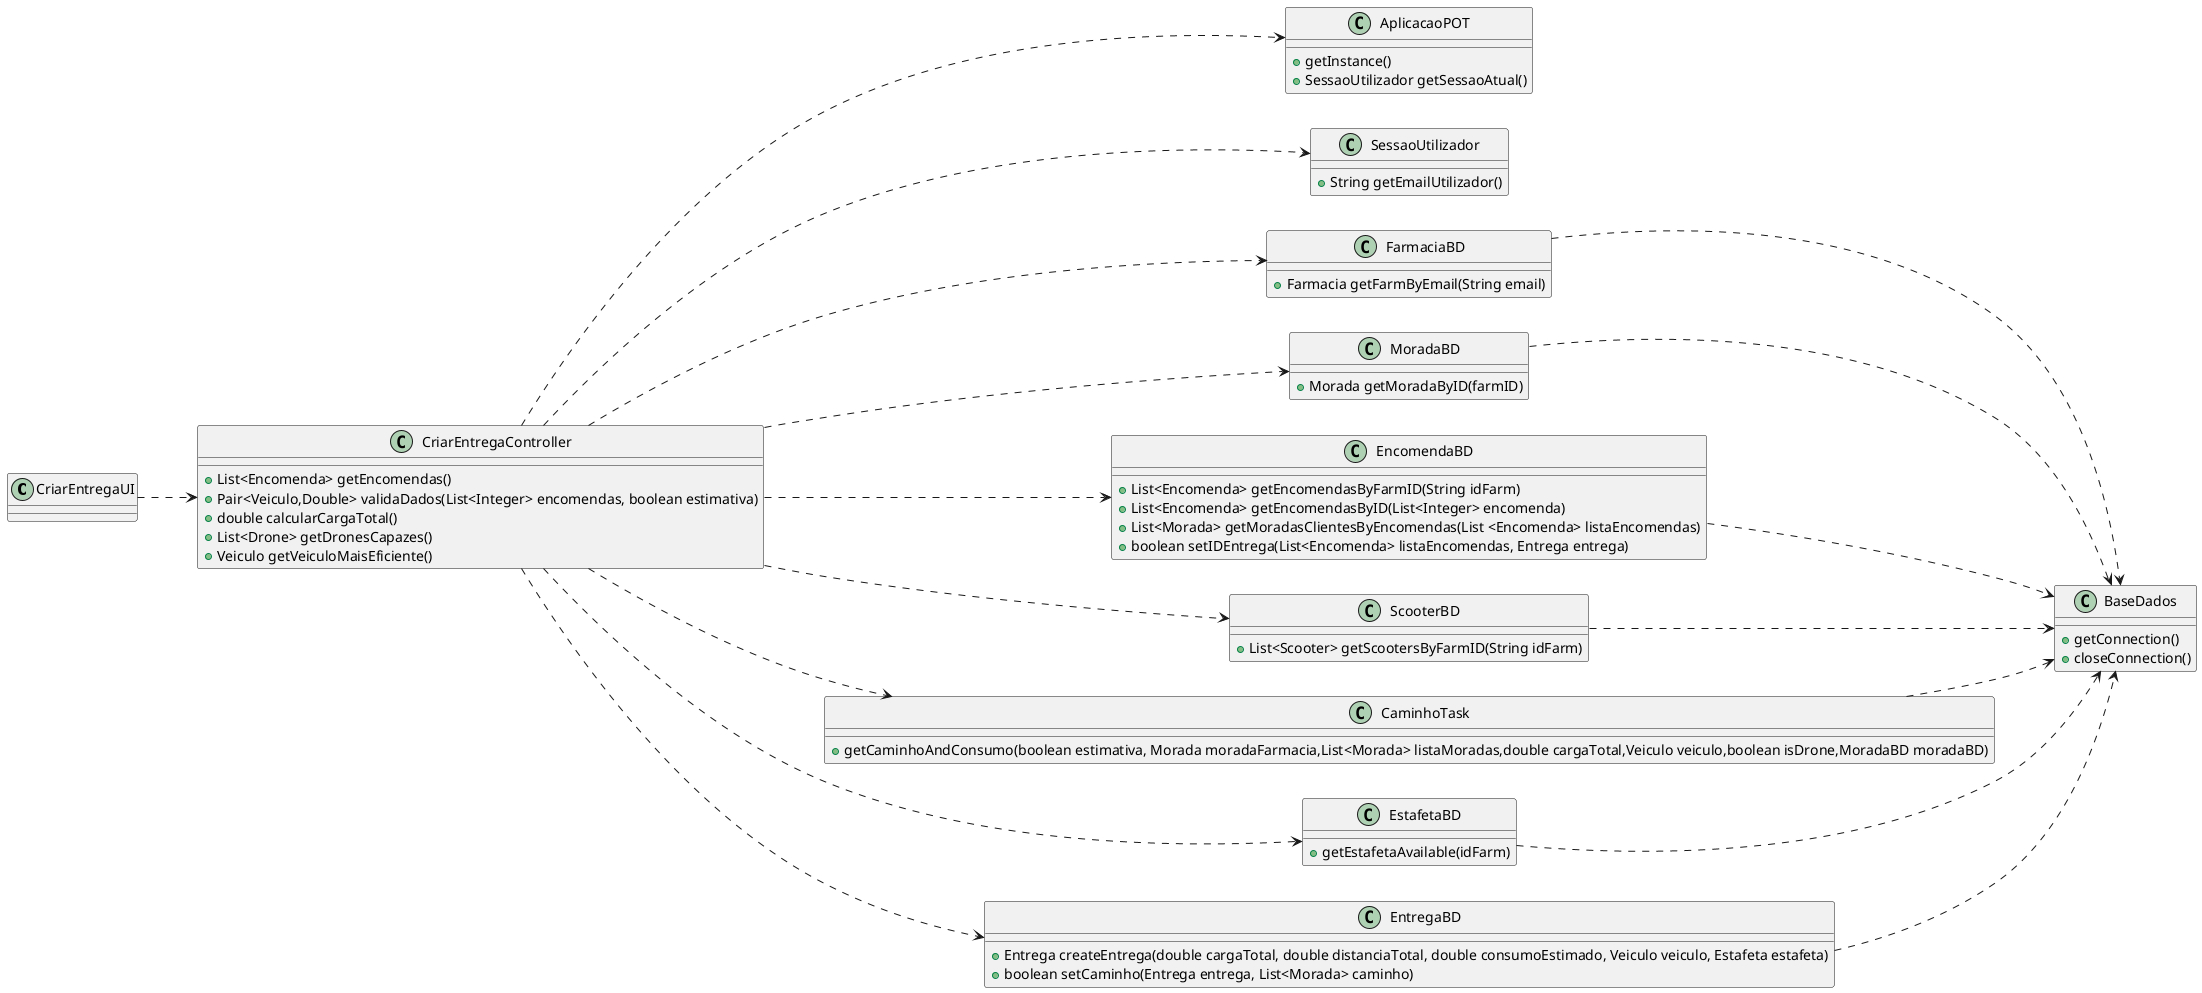 @startuml
left to right direction

class CriarEntregaUI

class CriarEntregaController{
+List<Encomenda> getEncomendas()
+Pair<Veiculo,Double> validaDados(List<Integer> encomendas, boolean estimativa)
+double calcularCargaTotal()
+List<Drone> getDronesCapazes()
+Veiculo getVeiculoMaisEficiente()
}

class AplicacaoPOT{
+getInstance()
+SessaoUtilizador getSessaoAtual()
}

class SessaoUtilizador{
+String getEmailUtilizador()
}

class FarmaciaBD{
+Farmacia getFarmByEmail(String email)
}

class BaseDados{
+getConnection()
+closeConnection()
}

class MoradaBD{
+Morada getMoradaByID(farmID)
}

class EncomendaBD{
+List<Encomenda> getEncomendasByFarmID(String idFarm)
+List<Encomenda> getEncomendasByID(List<Integer> encomenda)
+List<Morada> getMoradasClientesByEncomendas(List <Encomenda> listaEncomendas)
+boolean setIDEntrega(List<Encomenda> listaEncomendas, Entrega entrega)
}

class ScooterBD{
+List<Scooter> getScootersByFarmID(String idFarm)
}

class CaminhoTask{
+getCaminhoAndConsumo(boolean estimativa, Morada moradaFarmacia,List<Morada> listaMoradas,double cargaTotal,Veiculo veiculo,boolean isDrone,MoradaBD moradaBD)
}

class EstafetaBD{
+getEstafetaAvailable(idFarm)
}

class EntregaBD{
+Entrega createEntrega(double cargaTotal, double distanciaTotal, double consumoEstimado, Veiculo veiculo, Estafeta estafeta)
+boolean setCaminho(Entrega entrega, List<Morada> caminho)
}


CriarEntregaUI ..> CriarEntregaController
CriarEntregaController ..> AplicacaoPOT
CriarEntregaController ..> SessaoUtilizador
CriarEntregaController ..> FarmaciaBD
CriarEntregaController ..> MoradaBD
CriarEntregaController ..> EncomendaBD
CriarEntregaController ..> ScooterBD
CriarEntregaController ..> CaminhoTask
CriarEntregaController ..> EstafetaBD
CriarEntregaController ..> EntregaBD

FarmaciaBD  ..> BaseDados
MoradaBD    ..> BaseDados
EncomendaBD ..> BaseDados
ScooterBD   ..> BaseDados
CaminhoTask ..> BaseDados
EstafetaBD  ..> BaseDados
EntregaBD   ..> BaseDados








@enduml